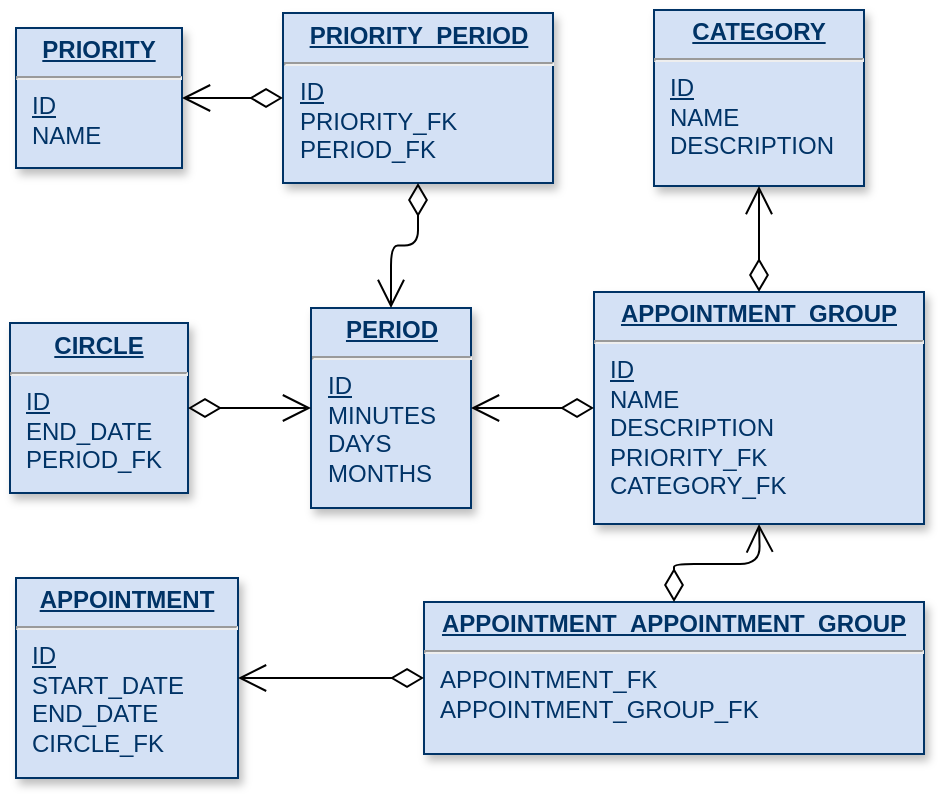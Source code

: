 <mxfile version="10.7.7" type="device"><diagram name="Page-1" id="efa7a0a1-bf9b-a30e-e6df-94a7791c09e9"><mxGraphModel dx="961" dy="527" grid="1" gridSize="10" guides="1" tooltips="1" connect="1" arrows="1" fold="1" page="1" pageScale="1" pageWidth="826" pageHeight="1169" background="#ffffff" math="0" shadow="0"><root><mxCell id="0"/><mxCell id="1" parent="0"/><mxCell id="JKHQqXFMveQ4C7bVJ0uW-136" value="&lt;p style=&quot;margin: 0px ; margin-top: 4px ; text-align: center ; text-decoration: underline&quot;&gt;&lt;strong&gt;PRIORITY&lt;/strong&gt;&lt;/p&gt;&lt;hr&gt;&lt;p style=&quot;margin: 0px ; margin-left: 8px&quot;&gt;&lt;u&gt;ID&lt;/u&gt;&lt;/p&gt;&lt;p style=&quot;margin: 0px ; margin-left: 8px&quot;&gt;NAME&lt;/p&gt;" style="verticalAlign=top;align=left;overflow=fill;fontSize=12;fontFamily=Helvetica;html=1;strokeColor=#003366;shadow=1;fillColor=#D4E1F5;fontColor=#003366" vertex="1" parent="1"><mxGeometry x="23" y="26" width="83" height="70" as="geometry"/></mxCell><mxCell id="JKHQqXFMveQ4C7bVJ0uW-137" value="&lt;p style=&quot;margin: 0px ; margin-top: 4px ; text-align: center ; text-decoration: underline&quot;&gt;&lt;strong&gt;PRIORITY_PERIOD&lt;/strong&gt;&lt;/p&gt;&lt;hr&gt;&lt;p style=&quot;margin: 0px ; margin-left: 8px&quot;&gt;&lt;u&gt;ID&lt;/u&gt;&lt;/p&gt;&lt;p style=&quot;margin: 0px ; margin-left: 8px&quot;&gt;PRIORITY_FK&lt;/p&gt;&lt;p style=&quot;margin: 0px ; margin-left: 8px&quot;&gt;PERIOD_FK&lt;/p&gt;" style="verticalAlign=top;align=left;overflow=fill;fontSize=12;fontFamily=Helvetica;html=1;strokeColor=#003366;shadow=1;fillColor=#D4E1F5;fontColor=#003366" vertex="1" parent="1"><mxGeometry x="156.5" y="18.5" width="135" height="85" as="geometry"/></mxCell><mxCell id="JKHQqXFMveQ4C7bVJ0uW-138" value="&lt;p style=&quot;margin: 0px ; margin-top: 4px ; text-align: center ; text-decoration: underline&quot;&gt;&lt;strong&gt;PERIOD&lt;/strong&gt;&lt;/p&gt;&lt;hr&gt;&lt;p style=&quot;margin: 0px ; margin-left: 8px&quot;&gt;&lt;u&gt;ID&lt;/u&gt;&lt;/p&gt;&lt;p style=&quot;margin: 0px ; margin-left: 8px&quot;&gt;MINUTES&lt;/p&gt;&lt;p style=&quot;margin: 0px ; margin-left: 8px&quot;&gt;DAYS&lt;/p&gt;&lt;p style=&quot;margin: 0px ; margin-left: 8px&quot;&gt;MONTHS&lt;/p&gt;" style="verticalAlign=top;align=left;overflow=fill;fontSize=12;fontFamily=Helvetica;html=1;strokeColor=#003366;shadow=1;fillColor=#D4E1F5;fontColor=#003366" vertex="1" parent="1"><mxGeometry x="170.5" y="166" width="80" height="100" as="geometry"/></mxCell><mxCell id="JKHQqXFMveQ4C7bVJ0uW-139" value="&lt;p style=&quot;margin: 0px ; margin-top: 4px ; text-align: center ; text-decoration: underline&quot;&gt;&lt;strong&gt;CIRCLE&lt;/strong&gt;&lt;/p&gt;&lt;hr&gt;&lt;p style=&quot;margin: 0px ; margin-left: 8px&quot;&gt;&lt;u&gt;ID&lt;/u&gt;&lt;/p&gt;&lt;p style=&quot;margin: 0px ; margin-left: 8px&quot;&gt;END_DATE&lt;/p&gt;&lt;p style=&quot;margin: 0px ; margin-left: 8px&quot;&gt;PERIOD_FK&lt;/p&gt;" style="verticalAlign=top;align=left;overflow=fill;fontSize=12;fontFamily=Helvetica;html=1;strokeColor=#003366;shadow=1;fillColor=#D4E1F5;fontColor=#003366" vertex="1" parent="1"><mxGeometry x="20" y="173.5" width="89" height="85" as="geometry"/></mxCell><mxCell id="JKHQqXFMveQ4C7bVJ0uW-140" value="&lt;p style=&quot;margin: 0px ; margin-top: 4px ; text-align: center ; text-decoration: underline&quot;&gt;&lt;b&gt;CATEGORY&lt;/b&gt;&lt;/p&gt;&lt;hr&gt;&lt;p style=&quot;margin: 0px ; margin-left: 8px&quot;&gt;&lt;u&gt;ID&lt;/u&gt;&lt;/p&gt;&lt;p style=&quot;margin: 0px ; margin-left: 8px&quot;&gt;NAME&lt;/p&gt;&lt;p style=&quot;margin: 0px ; margin-left: 8px&quot;&gt;DESCRIPTION&lt;/p&gt;" style="verticalAlign=top;align=left;overflow=fill;fontSize=12;fontFamily=Helvetica;html=1;strokeColor=#003366;shadow=1;fillColor=#D4E1F5;fontColor=#003366" vertex="1" parent="1"><mxGeometry x="342" y="17" width="105" height="88" as="geometry"/></mxCell><mxCell id="JKHQqXFMveQ4C7bVJ0uW-141" value="&lt;p style=&quot;margin: 0px ; margin-top: 4px ; text-align: center ; text-decoration: underline&quot;&gt;&lt;b&gt;APPOINTMENT_GROUP&lt;/b&gt;&lt;/p&gt;&lt;hr&gt;&lt;p style=&quot;margin: 0px ; margin-left: 8px&quot;&gt;&lt;u&gt;ID&lt;/u&gt;&lt;/p&gt;&lt;p style=&quot;margin: 0px ; margin-left: 8px&quot;&gt;NAME&lt;/p&gt;&lt;p style=&quot;margin: 0px ; margin-left: 8px&quot;&gt;DESCRIPTION&lt;/p&gt;&lt;p style=&quot;margin: 0px ; margin-left: 8px&quot;&gt;PRIORITY_FK&lt;/p&gt;&lt;p style=&quot;margin: 0px ; margin-left: 8px&quot;&gt;CATEGORY_FK&lt;/p&gt;" style="verticalAlign=top;align=left;overflow=fill;fontSize=12;fontFamily=Helvetica;html=1;strokeColor=#003366;shadow=1;fillColor=#D4E1F5;fontColor=#003366" vertex="1" parent="1"><mxGeometry x="312" y="158" width="165" height="116" as="geometry"/></mxCell><mxCell id="JKHQqXFMveQ4C7bVJ0uW-142" value="&lt;p style=&quot;margin: 0px ; margin-top: 4px ; text-align: center ; text-decoration: underline&quot;&gt;&lt;strong&gt;APPOINTMENT_APPOINTMENT_GROUP&lt;/strong&gt;&lt;/p&gt;&lt;hr&gt;&lt;p style=&quot;margin: 0px ; margin-left: 8px&quot;&gt;APPOINTMENT_FK&lt;/p&gt;&lt;p style=&quot;margin: 0px ; margin-left: 8px&quot;&gt;APPOINTMENT_GROUP_FK&lt;/p&gt;" style="verticalAlign=top;align=left;overflow=fill;fontSize=12;fontFamily=Helvetica;html=1;strokeColor=#003366;shadow=1;fillColor=#D4E1F5;fontColor=#003366" vertex="1" parent="1"><mxGeometry x="227" y="313" width="250" height="76" as="geometry"/></mxCell><mxCell id="JKHQqXFMveQ4C7bVJ0uW-143" value="&lt;p style=&quot;margin: 0px ; margin-top: 4px ; text-align: center ; text-decoration: underline&quot;&gt;&lt;b&gt;APPOINTMENT&lt;/b&gt;&lt;/p&gt;&lt;hr&gt;&lt;p style=&quot;margin: 0px ; margin-left: 8px&quot;&gt;&lt;u&gt;ID&lt;/u&gt;&lt;/p&gt;&lt;p style=&quot;margin: 0px ; margin-left: 8px&quot;&gt;START_DATE&lt;/p&gt;&lt;p style=&quot;margin: 0px ; margin-left: 8px&quot;&gt;END_DATE&lt;/p&gt;&lt;p style=&quot;margin: 0px ; margin-left: 8px&quot;&gt;CIRCLE_FK&lt;/p&gt;" style="verticalAlign=top;align=left;overflow=fill;fontSize=12;fontFamily=Helvetica;html=1;strokeColor=#003366;shadow=1;fillColor=#D4E1F5;fontColor=#003366" vertex="1" parent="1"><mxGeometry x="23" y="301" width="111" height="100" as="geometry"/></mxCell><mxCell id="JKHQqXFMveQ4C7bVJ0uW-144" value="" style="endArrow=open;endSize=12;startArrow=diamondThin;startSize=14;startFill=0;edgeStyle=orthogonalEdgeStyle;exitX=0;exitY=0.5;exitDx=0;exitDy=0;entryX=1;entryY=0.5;entryDx=0;entryDy=0;" edge="1" parent="1" source="JKHQqXFMveQ4C7bVJ0uW-137" target="JKHQqXFMveQ4C7bVJ0uW-136"><mxGeometry x="-71" y="9.5" as="geometry"><mxPoint x="319" y="61.14" as="sourcePoint"/><mxPoint x="319" y="152.0" as="targetPoint"/></mxGeometry></mxCell><mxCell id="JKHQqXFMveQ4C7bVJ0uW-146" value="" style="endArrow=open;endSize=12;startArrow=diamondThin;startSize=14;startFill=0;edgeStyle=orthogonalEdgeStyle;exitX=0.5;exitY=1;exitDx=0;exitDy=0;entryX=0.5;entryY=0;entryDx=0;entryDy=0;" edge="1" parent="1" source="JKHQqXFMveQ4C7bVJ0uW-137" target="JKHQqXFMveQ4C7bVJ0uW-138"><mxGeometry x="-61" y="174.5" as="geometry"><mxPoint x="168.69" y="226.069" as="sourcePoint"/><mxPoint x="119.034" y="226.069" as="targetPoint"/></mxGeometry></mxCell><mxCell id="JKHQqXFMveQ4C7bVJ0uW-148" value="" style="endArrow=open;endSize=12;startArrow=diamondThin;startSize=14;startFill=0;edgeStyle=orthogonalEdgeStyle;exitX=0.5;exitY=0;exitDx=0;exitDy=0;" edge="1" parent="1" source="JKHQqXFMveQ4C7bVJ0uW-142"><mxGeometry x="-61" y="174.5" as="geometry"><mxPoint x="176.276" y="226.069" as="sourcePoint"/><mxPoint x="394.5" y="274" as="targetPoint"/><Array as="points"/></mxGeometry></mxCell><mxCell id="JKHQqXFMveQ4C7bVJ0uW-150" value="" style="endArrow=open;endSize=12;startArrow=diamondThin;startSize=14;startFill=0;edgeStyle=orthogonalEdgeStyle;exitX=0;exitY=0.5;exitDx=0;exitDy=0;entryX=1;entryY=0.5;entryDx=0;entryDy=0;" edge="1" parent="1" source="JKHQqXFMveQ4C7bVJ0uW-142" target="JKHQqXFMveQ4C7bVJ0uW-143"><mxGeometry x="-51" y="184.5" as="geometry"><mxPoint x="859" y="201" as="sourcePoint"/><mxPoint x="591.448" y="226.069" as="targetPoint"/><Array as="points"><mxPoint x="172.5" y="351"/><mxPoint x="172.5" y="351"/></Array></mxGeometry></mxCell><mxCell id="JKHQqXFMveQ4C7bVJ0uW-152" value="" style="endArrow=open;endSize=12;startArrow=diamondThin;startSize=14;startFill=0;edgeStyle=orthogonalEdgeStyle;entryX=0.5;entryY=1;entryDx=0;entryDy=0;exitX=0.5;exitY=0;exitDx=0;exitDy=0;" edge="1" parent="1" source="JKHQqXFMveQ4C7bVJ0uW-141" target="JKHQqXFMveQ4C7bVJ0uW-140"><mxGeometry x="-51" y="184.5" as="geometry"><mxPoint x="499" y="291" as="sourcePoint"/><mxPoint x="368.69" y="226.069" as="targetPoint"/></mxGeometry></mxCell><mxCell id="JKHQqXFMveQ4C7bVJ0uW-154" value="" style="endArrow=open;endSize=12;startArrow=diamondThin;startSize=14;startFill=0;edgeStyle=orthogonalEdgeStyle;exitX=0;exitY=0.5;exitDx=0;exitDy=0;entryX=1;entryY=0.5;entryDx=0;entryDy=0;" edge="1" parent="1" source="JKHQqXFMveQ4C7bVJ0uW-141" target="JKHQqXFMveQ4C7bVJ0uW-138"><mxGeometry x="-51" y="184.5" as="geometry"><mxPoint x="311.448" y="226.069" as="sourcePoint"/><mxPoint x="368.69" y="226.069" as="targetPoint"/></mxGeometry></mxCell><mxCell id="JKHQqXFMveQ4C7bVJ0uW-156" value="" style="endArrow=open;endSize=12;startArrow=diamondThin;startSize=14;startFill=0;edgeStyle=orthogonalEdgeStyle;exitX=1;exitY=0.5;exitDx=0;exitDy=0;entryX=0;entryY=0.5;entryDx=0;entryDy=0;" edge="1" parent="1" source="JKHQqXFMveQ4C7bVJ0uW-139" target="JKHQqXFMveQ4C7bVJ0uW-138"><mxGeometry x="-51" y="184.5" as="geometry"><mxPoint x="591.448" y="226.069" as="sourcePoint"/><mxPoint x="534.207" y="226.069" as="targetPoint"/></mxGeometry></mxCell></root></mxGraphModel></diagram></mxfile>